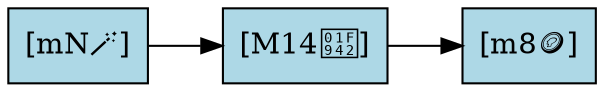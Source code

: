 
digraph ThreeCardSpread {
  rankdir=LR;
  node [shape=rectangle, style=filled, fillcolor=lightblue];
  "[mN🪄]" -> "[M14🥂]" -> "[m8🪙]";
}